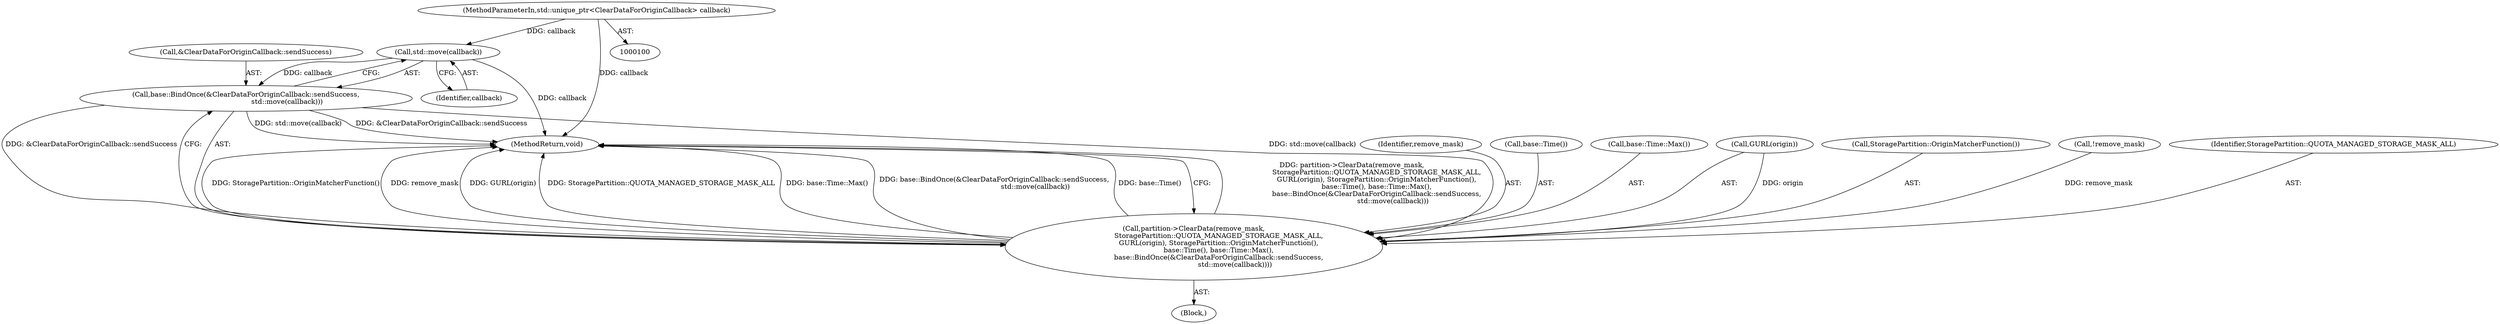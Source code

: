 digraph "0_Chrome_3c8e4852477d5b1e2da877808c998dc57db9460f_29@API" {
"1000216" [label="(Call,std::move(callback))"];
"1000103" [label="(MethodParameterIn,std::unique_ptr<ClearDataForOriginCallback> callback)"];
"1000213" [label="(Call,base::BindOnce(&ClearDataForOriginCallback::sendSuccess,\n                                      std::move(callback)))"];
"1000205" [label="(Call,partition->ClearData(remove_mask,\n                       StoragePartition::QUOTA_MANAGED_STORAGE_MASK_ALL,\n                       GURL(origin), StoragePartition::OriginMatcherFunction(),\n                       base::Time(), base::Time::Max(),\n                       base::BindOnce(&ClearDataForOriginCallback::sendSuccess,\n                                      std::move(callback))))"];
"1000214" [label="(Call,&ClearDataForOriginCallback::sendSuccess)"];
"1000206" [label="(Identifier,remove_mask)"];
"1000213" [label="(Call,base::BindOnce(&ClearDataForOriginCallback::sendSuccess,\n                                      std::move(callback)))"];
"1000104" [label="(Block,)"];
"1000211" [label="(Call,base::Time())"];
"1000217" [label="(Identifier,callback)"];
"1000212" [label="(Call,base::Time::Max())"];
"1000208" [label="(Call,GURL(origin))"];
"1000205" [label="(Call,partition->ClearData(remove_mask,\n                       StoragePartition::QUOTA_MANAGED_STORAGE_MASK_ALL,\n                       GURL(origin), StoragePartition::OriginMatcherFunction(),\n                       base::Time(), base::Time::Max(),\n                       base::BindOnce(&ClearDataForOriginCallback::sendSuccess,\n                                      std::move(callback))))"];
"1000218" [label="(MethodReturn,void)"];
"1000216" [label="(Call,std::move(callback))"];
"1000210" [label="(Call,StoragePartition::OriginMatcherFunction())"];
"1000198" [label="(Call,!remove_mask)"];
"1000207" [label="(Identifier,StoragePartition::QUOTA_MANAGED_STORAGE_MASK_ALL)"];
"1000103" [label="(MethodParameterIn,std::unique_ptr<ClearDataForOriginCallback> callback)"];
"1000216" -> "1000213"  [label="AST: "];
"1000216" -> "1000217"  [label="CFG: "];
"1000217" -> "1000216"  [label="AST: "];
"1000213" -> "1000216"  [label="CFG: "];
"1000216" -> "1000218"  [label="DDG: callback"];
"1000216" -> "1000213"  [label="DDG: callback"];
"1000103" -> "1000216"  [label="DDG: callback"];
"1000103" -> "1000100"  [label="AST: "];
"1000103" -> "1000218"  [label="DDG: callback"];
"1000213" -> "1000205"  [label="AST: "];
"1000214" -> "1000213"  [label="AST: "];
"1000205" -> "1000213"  [label="CFG: "];
"1000213" -> "1000218"  [label="DDG: std::move(callback)"];
"1000213" -> "1000218"  [label="DDG: &ClearDataForOriginCallback::sendSuccess"];
"1000213" -> "1000205"  [label="DDG: &ClearDataForOriginCallback::sendSuccess"];
"1000213" -> "1000205"  [label="DDG: std::move(callback)"];
"1000205" -> "1000104"  [label="AST: "];
"1000206" -> "1000205"  [label="AST: "];
"1000207" -> "1000205"  [label="AST: "];
"1000208" -> "1000205"  [label="AST: "];
"1000210" -> "1000205"  [label="AST: "];
"1000211" -> "1000205"  [label="AST: "];
"1000212" -> "1000205"  [label="AST: "];
"1000218" -> "1000205"  [label="CFG: "];
"1000205" -> "1000218"  [label="DDG: partition->ClearData(remove_mask,\n                       StoragePartition::QUOTA_MANAGED_STORAGE_MASK_ALL,\n                       GURL(origin), StoragePartition::OriginMatcherFunction(),\n                       base::Time(), base::Time::Max(),\n                       base::BindOnce(&ClearDataForOriginCallback::sendSuccess,\n                                      std::move(callback)))"];
"1000205" -> "1000218"  [label="DDG: StoragePartition::OriginMatcherFunction()"];
"1000205" -> "1000218"  [label="DDG: remove_mask"];
"1000205" -> "1000218"  [label="DDG: GURL(origin)"];
"1000205" -> "1000218"  [label="DDG: StoragePartition::QUOTA_MANAGED_STORAGE_MASK_ALL"];
"1000205" -> "1000218"  [label="DDG: base::Time::Max()"];
"1000205" -> "1000218"  [label="DDG: base::BindOnce(&ClearDataForOriginCallback::sendSuccess,\n                                      std::move(callback))"];
"1000205" -> "1000218"  [label="DDG: base::Time()"];
"1000198" -> "1000205"  [label="DDG: remove_mask"];
"1000208" -> "1000205"  [label="DDG: origin"];
}
